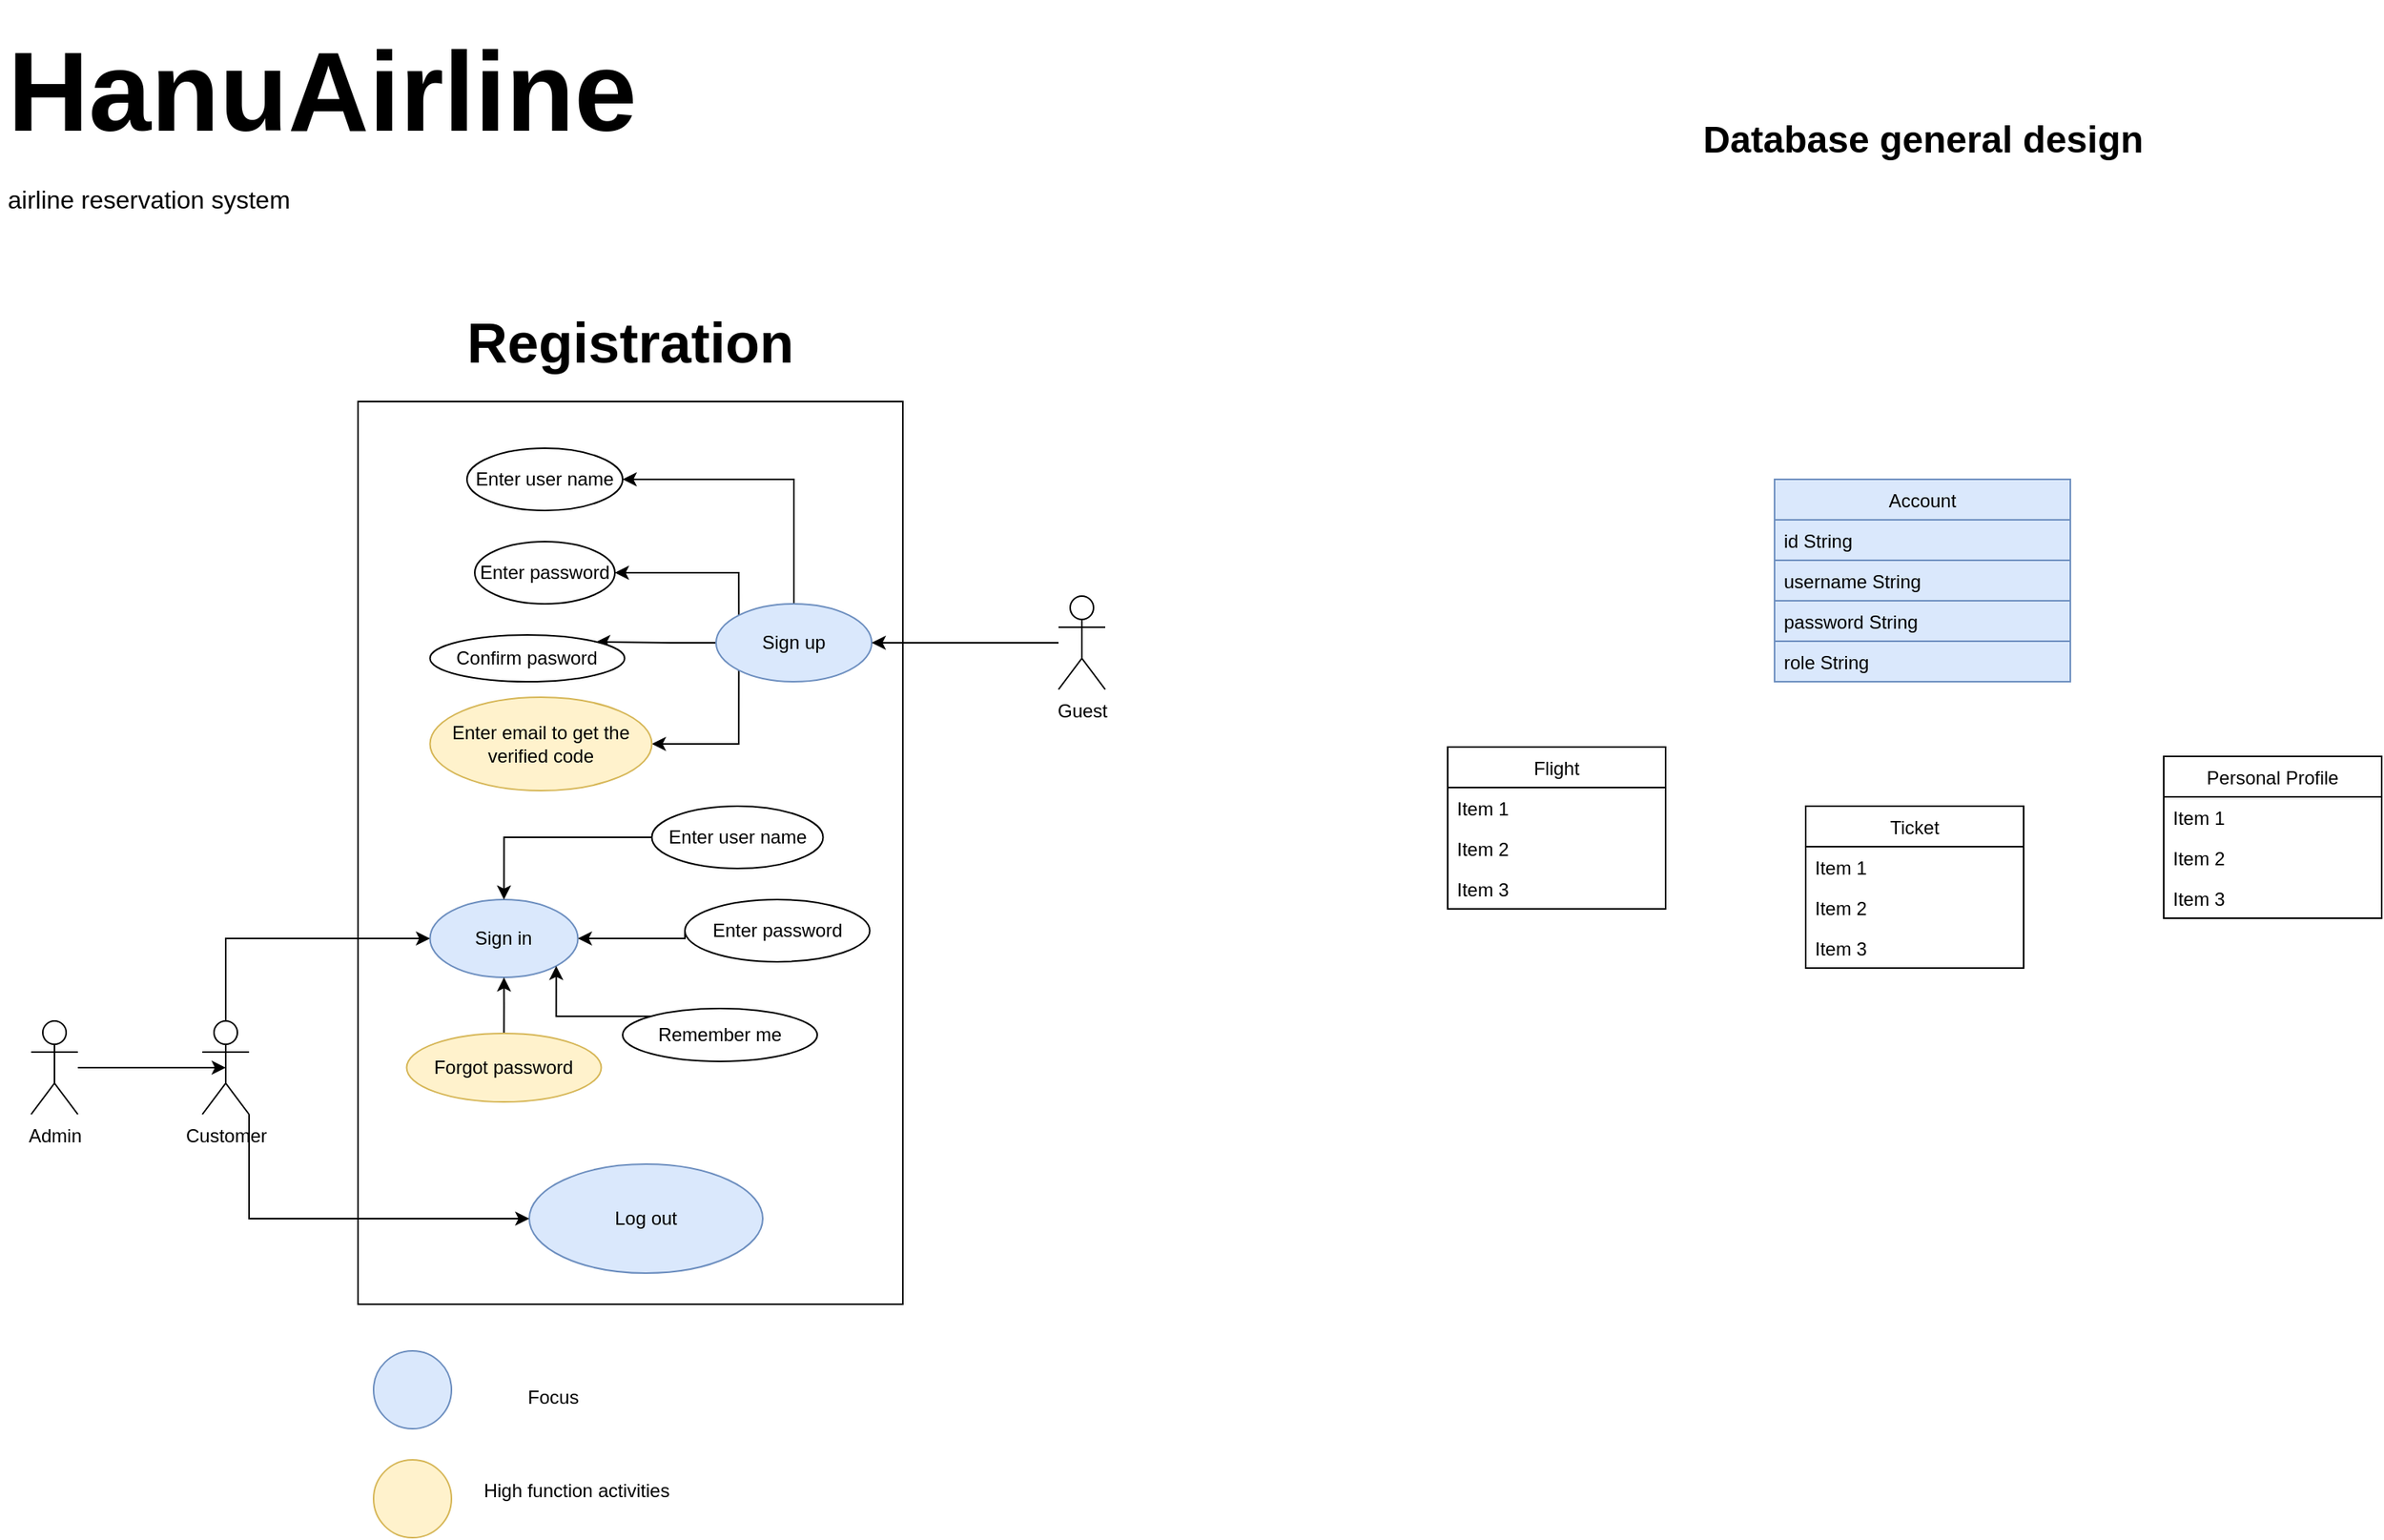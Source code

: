 <mxfile version="14.3.2" type="google"><diagram id="rRDAC3kJK5AIyHBlfWGT" name="Page-1"><mxGraphModel dx="3743" dy="1640" grid="1" gridSize="10" guides="1" tooltips="1" connect="1" arrows="1" fold="1" page="1" pageScale="1" pageWidth="850" pageHeight="1100" math="0" shadow="0"><root><mxCell id="0"/><mxCell id="1" parent="0"/><mxCell id="WsOwDeNVEfgvBeGIddA7-23" style="edgeStyle=orthogonalEdgeStyle;rounded=0;orthogonalLoop=1;jettySize=auto;html=1;entryX=0.5;entryY=0.5;entryDx=0;entryDy=0;entryPerimeter=0;" parent="1" source="MRdgneMNjtGmXZr8cswE-1" target="MRdgneMNjtGmXZr8cswE-7" edge="1"><mxGeometry relative="1" as="geometry"/></mxCell><mxCell id="MRdgneMNjtGmXZr8cswE-1" value="Admin" style="shape=umlActor;verticalLabelPosition=bottom;verticalAlign=top;html=1;outlineConnect=0;" parent="1" vertex="1"><mxGeometry x="-770" y="706" width="30" height="60" as="geometry"/></mxCell><mxCell id="MRdgneMNjtGmXZr8cswE-2" value="" style="rounded=0;whiteSpace=wrap;html=1;" parent="1" vertex="1"><mxGeometry x="-560" y="308" width="350" height="580" as="geometry"/></mxCell><mxCell id="MRdgneMNjtGmXZr8cswE-3" value="&lt;b&gt;&lt;font style=&quot;font-size: 36px&quot;&gt;Registration &lt;/font&gt;&lt;/b&gt;" style="text;html=1;strokeColor=none;fillColor=none;align=center;verticalAlign=middle;whiteSpace=wrap;rounded=0;" parent="1" vertex="1"><mxGeometry x="-500" y="240" width="230" height="60" as="geometry"/></mxCell><mxCell id="WsOwDeNVEfgvBeGIddA7-7" style="edgeStyle=orthogonalEdgeStyle;rounded=0;orthogonalLoop=1;jettySize=auto;html=1;exitX=0.5;exitY=0;exitDx=0;exitDy=0;entryX=1;entryY=0.5;entryDx=0;entryDy=0;" parent="1" source="MRdgneMNjtGmXZr8cswE-4" target="MRdgneMNjtGmXZr8cswE-38" edge="1"><mxGeometry relative="1" as="geometry"/></mxCell><mxCell id="WsOwDeNVEfgvBeGIddA7-8" style="edgeStyle=orthogonalEdgeStyle;rounded=0;orthogonalLoop=1;jettySize=auto;html=1;exitX=0;exitY=0;exitDx=0;exitDy=0;entryX=1;entryY=0.5;entryDx=0;entryDy=0;" parent="1" source="MRdgneMNjtGmXZr8cswE-4" target="MRdgneMNjtGmXZr8cswE-39" edge="1"><mxGeometry relative="1" as="geometry"><Array as="points"><mxPoint x="-315" y="418"/></Array></mxGeometry></mxCell><mxCell id="WsOwDeNVEfgvBeGIddA7-9" style="edgeStyle=orthogonalEdgeStyle;rounded=0;orthogonalLoop=1;jettySize=auto;html=1;exitX=0;exitY=0.5;exitDx=0;exitDy=0;entryX=1;entryY=0;entryDx=0;entryDy=0;" parent="1" source="MRdgneMNjtGmXZr8cswE-4" target="MRdgneMNjtGmXZr8cswE-40" edge="1"><mxGeometry relative="1" as="geometry"/></mxCell><mxCell id="WsOwDeNVEfgvBeGIddA7-10" style="edgeStyle=orthogonalEdgeStyle;rounded=0;orthogonalLoop=1;jettySize=auto;html=1;exitX=0;exitY=1;exitDx=0;exitDy=0;entryX=1;entryY=0.5;entryDx=0;entryDy=0;" parent="1" source="MRdgneMNjtGmXZr8cswE-4" target="MRdgneMNjtGmXZr8cswE-43" edge="1"><mxGeometry relative="1" as="geometry"><Array as="points"><mxPoint x="-315" y="528"/></Array></mxGeometry></mxCell><mxCell id="MRdgneMNjtGmXZr8cswE-4" value="Sign up" style="ellipse;whiteSpace=wrap;html=1;fillColor=#dae8fc;strokeColor=#6c8ebf;" parent="1" vertex="1"><mxGeometry x="-330" y="438" width="100" height="50" as="geometry"/></mxCell><mxCell id="MRdgneMNjtGmXZr8cswE-5" value="Sign in" style="ellipse;whiteSpace=wrap;html=1;fillColor=#dae8fc;strokeColor=#6c8ebf;" parent="1" vertex="1"><mxGeometry x="-513.75" y="628" width="95" height="50" as="geometry"/></mxCell><mxCell id="MRdgneMNjtGmXZr8cswE-6" value="Log out" style="ellipse;whiteSpace=wrap;html=1;fillColor=#dae8fc;strokeColor=#6c8ebf;" parent="1" vertex="1"><mxGeometry x="-450" y="798" width="150" height="70" as="geometry"/></mxCell><mxCell id="WsOwDeNVEfgvBeGIddA7-24" style="edgeStyle=orthogonalEdgeStyle;rounded=0;orthogonalLoop=1;jettySize=auto;html=1;exitX=0.5;exitY=0;exitDx=0;exitDy=0;exitPerimeter=0;entryX=0;entryY=0.5;entryDx=0;entryDy=0;" parent="1" source="MRdgneMNjtGmXZr8cswE-7" target="MRdgneMNjtGmXZr8cswE-5" edge="1"><mxGeometry relative="1" as="geometry"/></mxCell><mxCell id="WsOwDeNVEfgvBeGIddA7-25" style="edgeStyle=orthogonalEdgeStyle;rounded=0;orthogonalLoop=1;jettySize=auto;html=1;exitX=1;exitY=1;exitDx=0;exitDy=0;exitPerimeter=0;entryX=0;entryY=0.5;entryDx=0;entryDy=0;" parent="1" source="MRdgneMNjtGmXZr8cswE-7" target="MRdgneMNjtGmXZr8cswE-6" edge="1"><mxGeometry relative="1" as="geometry"/></mxCell><mxCell id="MRdgneMNjtGmXZr8cswE-7" value="Customer" style="shape=umlActor;verticalLabelPosition=bottom;verticalAlign=top;html=1;outlineConnect=0;" parent="1" vertex="1"><mxGeometry x="-660" y="706" width="30" height="60" as="geometry"/></mxCell><mxCell id="WsOwDeNVEfgvBeGIddA7-11" style="edgeStyle=orthogonalEdgeStyle;rounded=0;orthogonalLoop=1;jettySize=auto;html=1;" parent="1" source="MRdgneMNjtGmXZr8cswE-9" target="MRdgneMNjtGmXZr8cswE-4" edge="1"><mxGeometry relative="1" as="geometry"/></mxCell><mxCell id="MRdgneMNjtGmXZr8cswE-9" value="Guest" style="shape=umlActor;verticalLabelPosition=bottom;verticalAlign=top;html=1;outlineConnect=0;" parent="1" vertex="1"><mxGeometry x="-110" y="433" width="30" height="60" as="geometry"/></mxCell><mxCell id="MRdgneMNjtGmXZr8cswE-14" value="&lt;h1&gt;&lt;font style=&quot;font-size: 72px&quot;&gt;HanuAirline&lt;br&gt;&lt;/font&gt;&lt;/h1&gt;&lt;p&gt;&lt;font size=&quot;3&quot;&gt;airline reservation system&lt;br&gt;&lt;/font&gt;&lt;/p&gt;" style="text;html=1;strokeColor=none;fillColor=none;spacing=5;spacingTop=-20;whiteSpace=wrap;overflow=hidden;rounded=0;" parent="1" vertex="1"><mxGeometry x="-790" y="60" width="440" height="150" as="geometry"/></mxCell><mxCell id="MRdgneMNjtGmXZr8cswE-16" value="Account" style="swimlane;fontStyle=0;childLayout=stackLayout;horizontal=1;startSize=26;fillColor=#dae8fc;horizontalStack=0;resizeParent=1;resizeParentMax=0;resizeLast=0;collapsible=1;marginBottom=0;strokeColor=#6c8ebf;" parent="1" vertex="1"><mxGeometry x="350" y="358" width="190" height="130" as="geometry"/></mxCell><mxCell id="MRdgneMNjtGmXZr8cswE-17" value="id String" style="text;strokeColor=#6c8ebf;fillColor=#dae8fc;align=left;verticalAlign=top;spacingLeft=4;spacingRight=4;overflow=hidden;rotatable=0;points=[[0,0.5],[1,0.5]];portConstraint=eastwest;" parent="MRdgneMNjtGmXZr8cswE-16" vertex="1"><mxGeometry y="26" width="190" height="26" as="geometry"/></mxCell><mxCell id="MRdgneMNjtGmXZr8cswE-18" value="username String" style="text;strokeColor=#6c8ebf;fillColor=#dae8fc;align=left;verticalAlign=top;spacingLeft=4;spacingRight=4;overflow=hidden;rotatable=0;points=[[0,0.5],[1,0.5]];portConstraint=eastwest;" parent="MRdgneMNjtGmXZr8cswE-16" vertex="1"><mxGeometry y="52" width="190" height="26" as="geometry"/></mxCell><mxCell id="MRdgneMNjtGmXZr8cswE-19" value="password String" style="text;strokeColor=#6c8ebf;fillColor=#dae8fc;align=left;verticalAlign=top;spacingLeft=4;spacingRight=4;overflow=hidden;rotatable=0;points=[[0,0.5],[1,0.5]];portConstraint=eastwest;" parent="MRdgneMNjtGmXZr8cswE-16" vertex="1"><mxGeometry y="78" width="190" height="26" as="geometry"/></mxCell><mxCell id="MRdgneMNjtGmXZr8cswE-28" value="role String" style="text;strokeColor=#6c8ebf;fillColor=#dae8fc;align=left;verticalAlign=top;spacingLeft=4;spacingRight=4;overflow=hidden;rotatable=0;points=[[0,0.5],[1,0.5]];portConstraint=eastwest;" parent="MRdgneMNjtGmXZr8cswE-16" vertex="1"><mxGeometry y="104" width="190" height="26" as="geometry"/></mxCell><mxCell id="MRdgneMNjtGmXZr8cswE-20" value="Personal Profile" style="swimlane;fontStyle=0;childLayout=stackLayout;horizontal=1;startSize=26;fillColor=none;horizontalStack=0;resizeParent=1;resizeParentMax=0;resizeLast=0;collapsible=1;marginBottom=0;" parent="1" vertex="1"><mxGeometry x="600" y="536" width="140" height="104" as="geometry"/></mxCell><mxCell id="MRdgneMNjtGmXZr8cswE-21" value="Item 1" style="text;strokeColor=none;fillColor=none;align=left;verticalAlign=top;spacingLeft=4;spacingRight=4;overflow=hidden;rotatable=0;points=[[0,0.5],[1,0.5]];portConstraint=eastwest;" parent="MRdgneMNjtGmXZr8cswE-20" vertex="1"><mxGeometry y="26" width="140" height="26" as="geometry"/></mxCell><mxCell id="MRdgneMNjtGmXZr8cswE-22" value="Item 2" style="text;strokeColor=none;fillColor=none;align=left;verticalAlign=top;spacingLeft=4;spacingRight=4;overflow=hidden;rotatable=0;points=[[0,0.5],[1,0.5]];portConstraint=eastwest;" parent="MRdgneMNjtGmXZr8cswE-20" vertex="1"><mxGeometry y="52" width="140" height="26" as="geometry"/></mxCell><mxCell id="MRdgneMNjtGmXZr8cswE-23" value="Item 3" style="text;strokeColor=none;fillColor=none;align=left;verticalAlign=top;spacingLeft=4;spacingRight=4;overflow=hidden;rotatable=0;points=[[0,0.5],[1,0.5]];portConstraint=eastwest;" parent="MRdgneMNjtGmXZr8cswE-20" vertex="1"><mxGeometry y="78" width="140" height="26" as="geometry"/></mxCell><mxCell id="MRdgneMNjtGmXZr8cswE-24" value="Ticket" style="swimlane;fontStyle=0;childLayout=stackLayout;horizontal=1;startSize=26;fillColor=none;horizontalStack=0;resizeParent=1;resizeParentMax=0;resizeLast=0;collapsible=1;marginBottom=0;" parent="1" vertex="1"><mxGeometry x="370" y="568" width="140" height="104" as="geometry"/></mxCell><mxCell id="MRdgneMNjtGmXZr8cswE-25" value="Item 1" style="text;strokeColor=none;fillColor=none;align=left;verticalAlign=top;spacingLeft=4;spacingRight=4;overflow=hidden;rotatable=0;points=[[0,0.5],[1,0.5]];portConstraint=eastwest;" parent="MRdgneMNjtGmXZr8cswE-24" vertex="1"><mxGeometry y="26" width="140" height="26" as="geometry"/></mxCell><mxCell id="MRdgneMNjtGmXZr8cswE-26" value="Item 2" style="text;strokeColor=none;fillColor=none;align=left;verticalAlign=top;spacingLeft=4;spacingRight=4;overflow=hidden;rotatable=0;points=[[0,0.5],[1,0.5]];portConstraint=eastwest;" parent="MRdgneMNjtGmXZr8cswE-24" vertex="1"><mxGeometry y="52" width="140" height="26" as="geometry"/></mxCell><mxCell id="MRdgneMNjtGmXZr8cswE-27" value="Item 3" style="text;strokeColor=none;fillColor=none;align=left;verticalAlign=top;spacingLeft=4;spacingRight=4;overflow=hidden;rotatable=0;points=[[0,0.5],[1,0.5]];portConstraint=eastwest;" parent="MRdgneMNjtGmXZr8cswE-24" vertex="1"><mxGeometry y="78" width="140" height="26" as="geometry"/></mxCell><mxCell id="WsOwDeNVEfgvBeGIddA7-19" style="edgeStyle=orthogonalEdgeStyle;rounded=0;orthogonalLoop=1;jettySize=auto;html=1;exitX=0;exitY=0.5;exitDx=0;exitDy=0;" parent="1" source="MRdgneMNjtGmXZr8cswE-32" target="MRdgneMNjtGmXZr8cswE-5" edge="1"><mxGeometry relative="1" as="geometry"/></mxCell><mxCell id="MRdgneMNjtGmXZr8cswE-32" value="Enter user name" style="ellipse;whiteSpace=wrap;html=1;" parent="1" vertex="1"><mxGeometry x="-371.25" y="568" width="110" height="40" as="geometry"/></mxCell><mxCell id="WsOwDeNVEfgvBeGIddA7-20" style="edgeStyle=orthogonalEdgeStyle;rounded=0;orthogonalLoop=1;jettySize=auto;html=1;exitX=0;exitY=0.5;exitDx=0;exitDy=0;entryX=1;entryY=0.5;entryDx=0;entryDy=0;" parent="1" source="MRdgneMNjtGmXZr8cswE-33" target="MRdgneMNjtGmXZr8cswE-5" edge="1"><mxGeometry relative="1" as="geometry"><Array as="points"><mxPoint x="-350" y="653"/></Array></mxGeometry></mxCell><mxCell id="MRdgneMNjtGmXZr8cswE-33" value="Enter password" style="ellipse;whiteSpace=wrap;html=1;" parent="1" vertex="1"><mxGeometry x="-350" y="628" width="118.75" height="40" as="geometry"/></mxCell><mxCell id="WsOwDeNVEfgvBeGIddA7-21" style="edgeStyle=orthogonalEdgeStyle;rounded=0;orthogonalLoop=1;jettySize=auto;html=1;exitX=0;exitY=0;exitDx=0;exitDy=0;entryX=1;entryY=1;entryDx=0;entryDy=0;" parent="1" source="MRdgneMNjtGmXZr8cswE-34" target="MRdgneMNjtGmXZr8cswE-5" edge="1"><mxGeometry relative="1" as="geometry"/></mxCell><mxCell id="MRdgneMNjtGmXZr8cswE-34" value="Remember me" style="ellipse;whiteSpace=wrap;html=1;" parent="1" vertex="1"><mxGeometry x="-390" y="698" width="125" height="34" as="geometry"/></mxCell><mxCell id="WsOwDeNVEfgvBeGIddA7-22" style="edgeStyle=orthogonalEdgeStyle;rounded=0;orthogonalLoop=1;jettySize=auto;html=1;exitX=0.5;exitY=0;exitDx=0;exitDy=0;" parent="1" source="MRdgneMNjtGmXZr8cswE-35" target="MRdgneMNjtGmXZr8cswE-5" edge="1"><mxGeometry relative="1" as="geometry"/></mxCell><mxCell id="MRdgneMNjtGmXZr8cswE-35" value="Forgot password" style="ellipse;whiteSpace=wrap;html=1;fillColor=#fff2cc;strokeColor=#d6b656;" parent="1" vertex="1"><mxGeometry x="-528.75" y="714" width="125" height="44" as="geometry"/></mxCell><mxCell id="MRdgneMNjtGmXZr8cswE-38" value="Enter user name" style="ellipse;whiteSpace=wrap;html=1;" parent="1" vertex="1"><mxGeometry x="-490" y="338" width="100" height="40" as="geometry"/></mxCell><mxCell id="MRdgneMNjtGmXZr8cswE-39" value="Enter password" style="ellipse;whiteSpace=wrap;html=1;" parent="1" vertex="1"><mxGeometry x="-485" y="398" width="90" height="40" as="geometry"/></mxCell><mxCell id="MRdgneMNjtGmXZr8cswE-40" value="Confirm pasword" style="ellipse;whiteSpace=wrap;html=1;" parent="1" vertex="1"><mxGeometry x="-513.75" y="458" width="125" height="30" as="geometry"/></mxCell><mxCell id="MRdgneMNjtGmXZr8cswE-43" value="Enter email to get the verified code" style="ellipse;whiteSpace=wrap;html=1;fillColor=#fff2cc;strokeColor=#d6b656;" parent="1" vertex="1"><mxGeometry x="-513.75" y="498" width="142.5" height="60" as="geometry"/></mxCell><mxCell id="MRdgneMNjtGmXZr8cswE-50" value="Flight" style="swimlane;fontStyle=0;childLayout=stackLayout;horizontal=1;startSize=26;horizontalStack=0;resizeParent=1;resizeParentMax=0;resizeLast=0;collapsible=1;marginBottom=0;" parent="1" vertex="1"><mxGeometry x="140" y="530" width="140" height="104" as="geometry"/></mxCell><mxCell id="MRdgneMNjtGmXZr8cswE-51" value="Item 1" style="text;align=left;verticalAlign=top;spacingLeft=4;spacingRight=4;overflow=hidden;rotatable=0;points=[[0,0.5],[1,0.5]];portConstraint=eastwest;" parent="MRdgneMNjtGmXZr8cswE-50" vertex="1"><mxGeometry y="26" width="140" height="26" as="geometry"/></mxCell><mxCell id="MRdgneMNjtGmXZr8cswE-52" value="Item 2" style="text;align=left;verticalAlign=top;spacingLeft=4;spacingRight=4;overflow=hidden;rotatable=0;points=[[0,0.5],[1,0.5]];portConstraint=eastwest;" parent="MRdgneMNjtGmXZr8cswE-50" vertex="1"><mxGeometry y="52" width="140" height="26" as="geometry"/></mxCell><mxCell id="MRdgneMNjtGmXZr8cswE-53" value="Item 3" style="text;align=left;verticalAlign=top;spacingLeft=4;spacingRight=4;overflow=hidden;rotatable=0;points=[[0,0.5],[1,0.5]];portConstraint=eastwest;" parent="MRdgneMNjtGmXZr8cswE-50" vertex="1"><mxGeometry y="78" width="140" height="26" as="geometry"/></mxCell><mxCell id="WsOwDeNVEfgvBeGIddA7-14" value="" style="ellipse;whiteSpace=wrap;html=1;aspect=fixed;fillColor=#dae8fc;strokeColor=#6c8ebf;" parent="1" vertex="1"><mxGeometry x="-550" y="918" width="50" height="50" as="geometry"/></mxCell><mxCell id="WsOwDeNVEfgvBeGIddA7-15" value="Focus" style="text;html=1;align=center;verticalAlign=middle;resizable=0;points=[];autosize=1;" parent="1" vertex="1"><mxGeometry x="-460" y="938" width="50" height="20" as="geometry"/></mxCell><mxCell id="WsOwDeNVEfgvBeGIddA7-17" value="" style="ellipse;whiteSpace=wrap;html=1;aspect=fixed;fillColor=#fff2cc;strokeColor=#d6b656;" parent="1" vertex="1"><mxGeometry x="-550" y="988" width="50" height="50" as="geometry"/></mxCell><mxCell id="WsOwDeNVEfgvBeGIddA7-18" value="High function activities" style="text;html=1;align=center;verticalAlign=middle;resizable=0;points=[];autosize=1;" parent="1" vertex="1"><mxGeometry x="-485" y="998" width="130" height="20" as="geometry"/></mxCell><mxCell id="WsOwDeNVEfgvBeGIddA7-29" value="&lt;b&gt;&lt;font style=&quot;font-size: 24px&quot;&gt;Database general design&lt;/font&gt;&lt;/b&gt;" style="text;html=1;align=center;verticalAlign=middle;resizable=0;points=[];autosize=1;" parent="1" vertex="1"><mxGeometry x="295" y="130" width="300" height="20" as="geometry"/></mxCell></root></mxGraphModel></diagram></mxfile>